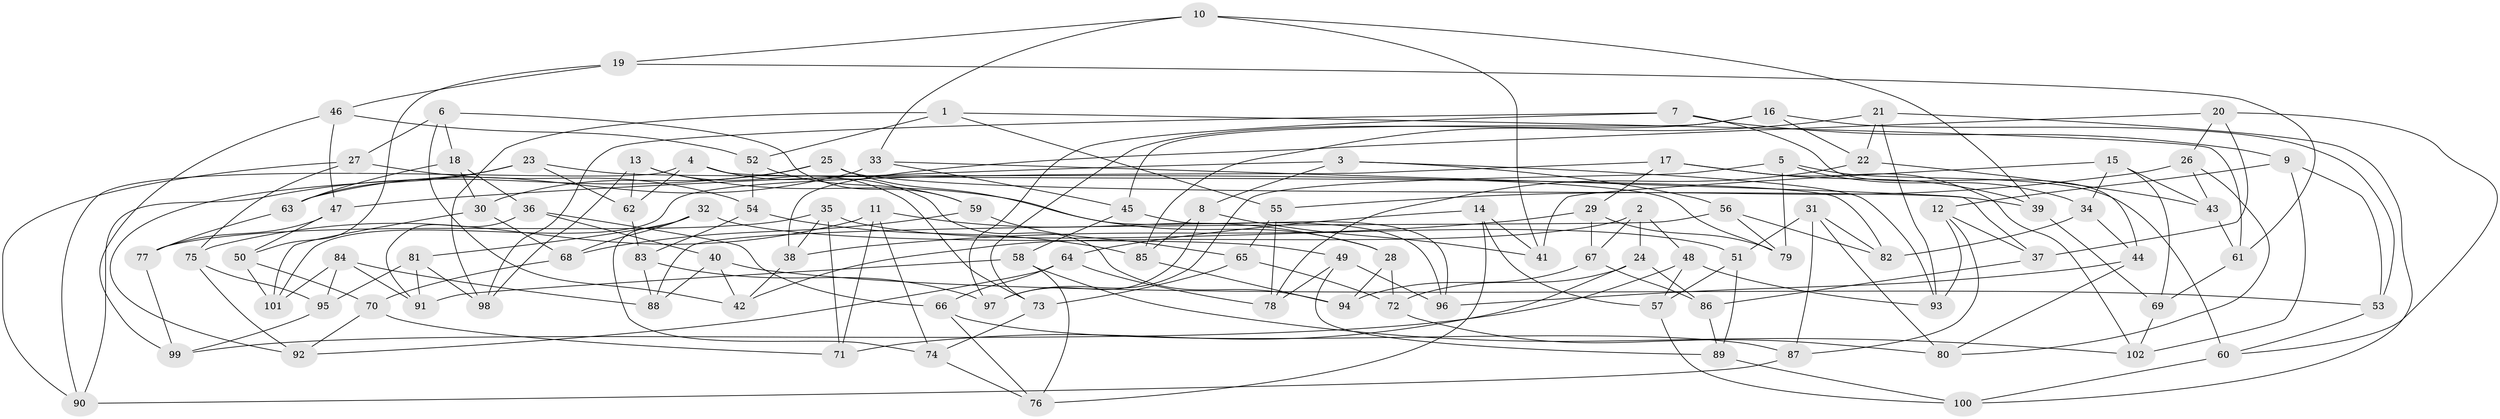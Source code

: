 // Generated by graph-tools (version 1.1) at 2025/27/03/09/25 03:27:00]
// undirected, 102 vertices, 204 edges
graph export_dot {
graph [start="1"]
  node [color=gray90,style=filled];
  1;
  2;
  3;
  4;
  5;
  6;
  7;
  8;
  9;
  10;
  11;
  12;
  13;
  14;
  15;
  16;
  17;
  18;
  19;
  20;
  21;
  22;
  23;
  24;
  25;
  26;
  27;
  28;
  29;
  30;
  31;
  32;
  33;
  34;
  35;
  36;
  37;
  38;
  39;
  40;
  41;
  42;
  43;
  44;
  45;
  46;
  47;
  48;
  49;
  50;
  51;
  52;
  53;
  54;
  55;
  56;
  57;
  58;
  59;
  60;
  61;
  62;
  63;
  64;
  65;
  66;
  67;
  68;
  69;
  70;
  71;
  72;
  73;
  74;
  75;
  76;
  77;
  78;
  79;
  80;
  81;
  82;
  83;
  84;
  85;
  86;
  87;
  88;
  89;
  90;
  91;
  92;
  93;
  94;
  95;
  96;
  97;
  98;
  99;
  100;
  101;
  102;
  1 -- 55;
  1 -- 98;
  1 -- 61;
  1 -- 52;
  2 -- 24;
  2 -- 48;
  2 -- 42;
  2 -- 67;
  3 -- 93;
  3 -- 8;
  3 -- 56;
  3 -- 47;
  4 -- 82;
  4 -- 94;
  4 -- 90;
  4 -- 62;
  5 -- 79;
  5 -- 97;
  5 -- 34;
  5 -- 60;
  6 -- 59;
  6 -- 42;
  6 -- 18;
  6 -- 27;
  7 -- 98;
  7 -- 44;
  7 -- 9;
  7 -- 97;
  8 -- 41;
  8 -- 97;
  8 -- 85;
  9 -- 12;
  9 -- 53;
  9 -- 102;
  10 -- 19;
  10 -- 33;
  10 -- 41;
  10 -- 39;
  11 -- 74;
  11 -- 28;
  11 -- 75;
  11 -- 71;
  12 -- 37;
  12 -- 87;
  12 -- 93;
  13 -- 96;
  13 -- 73;
  13 -- 62;
  13 -- 98;
  14 -- 64;
  14 -- 57;
  14 -- 41;
  14 -- 76;
  15 -- 34;
  15 -- 41;
  15 -- 69;
  15 -- 43;
  16 -- 53;
  16 -- 22;
  16 -- 73;
  16 -- 45;
  17 -- 29;
  17 -- 101;
  17 -- 102;
  17 -- 39;
  18 -- 63;
  18 -- 36;
  18 -- 30;
  19 -- 50;
  19 -- 46;
  19 -- 61;
  20 -- 60;
  20 -- 38;
  20 -- 37;
  20 -- 26;
  21 -- 22;
  21 -- 85;
  21 -- 100;
  21 -- 93;
  22 -- 78;
  22 -- 43;
  23 -- 63;
  23 -- 92;
  23 -- 79;
  23 -- 62;
  24 -- 72;
  24 -- 71;
  24 -- 86;
  25 -- 28;
  25 -- 39;
  25 -- 30;
  25 -- 90;
  26 -- 55;
  26 -- 43;
  26 -- 80;
  27 -- 54;
  27 -- 75;
  27 -- 90;
  28 -- 72;
  28 -- 94;
  29 -- 38;
  29 -- 67;
  29 -- 79;
  30 -- 101;
  30 -- 68;
  31 -- 80;
  31 -- 87;
  31 -- 51;
  31 -- 82;
  32 -- 81;
  32 -- 74;
  32 -- 68;
  32 -- 49;
  33 -- 63;
  33 -- 37;
  33 -- 45;
  34 -- 44;
  34 -- 82;
  35 -- 51;
  35 -- 71;
  35 -- 77;
  35 -- 38;
  36 -- 66;
  36 -- 40;
  36 -- 91;
  37 -- 86;
  38 -- 42;
  39 -- 69;
  40 -- 88;
  40 -- 42;
  40 -- 53;
  43 -- 61;
  44 -- 96;
  44 -- 80;
  45 -- 96;
  45 -- 58;
  46 -- 52;
  46 -- 99;
  46 -- 47;
  47 -- 77;
  47 -- 50;
  48 -- 93;
  48 -- 99;
  48 -- 57;
  49 -- 89;
  49 -- 96;
  49 -- 78;
  50 -- 70;
  50 -- 101;
  51 -- 89;
  51 -- 57;
  52 -- 54;
  52 -- 59;
  53 -- 60;
  54 -- 85;
  54 -- 83;
  55 -- 65;
  55 -- 78;
  56 -- 79;
  56 -- 82;
  56 -- 88;
  57 -- 100;
  58 -- 102;
  58 -- 76;
  58 -- 91;
  59 -- 68;
  59 -- 65;
  60 -- 100;
  61 -- 69;
  62 -- 83;
  63 -- 77;
  64 -- 78;
  64 -- 92;
  64 -- 66;
  65 -- 73;
  65 -- 72;
  66 -- 76;
  66 -- 87;
  67 -- 86;
  67 -- 94;
  68 -- 70;
  69 -- 102;
  70 -- 92;
  70 -- 71;
  72 -- 80;
  73 -- 74;
  74 -- 76;
  75 -- 95;
  75 -- 92;
  77 -- 99;
  81 -- 98;
  81 -- 91;
  81 -- 95;
  83 -- 97;
  83 -- 88;
  84 -- 88;
  84 -- 91;
  84 -- 101;
  84 -- 95;
  85 -- 94;
  86 -- 89;
  87 -- 90;
  89 -- 100;
  95 -- 99;
}
